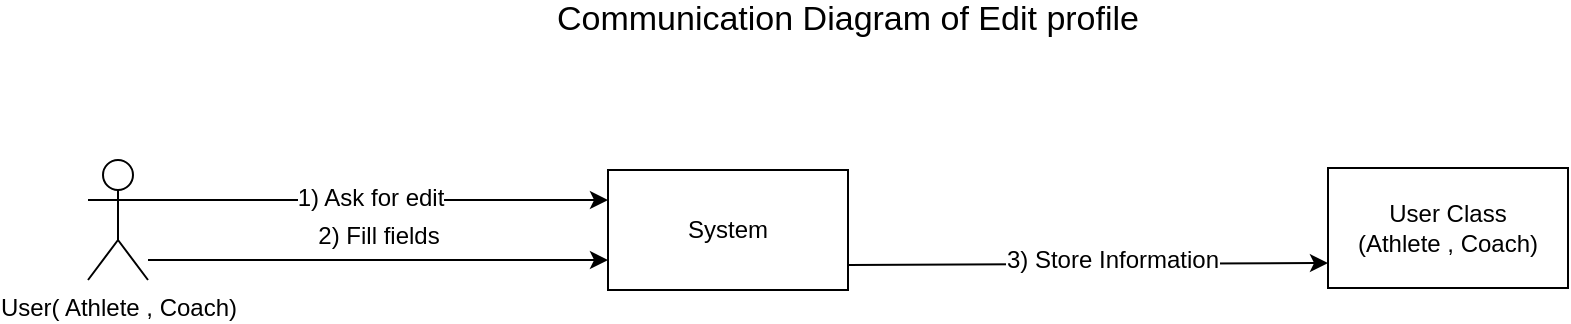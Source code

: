 <mxfile version="12.4.3" type="github" pages="1"><diagram id="JbgIFW2FjpfhqSHtFzav" name="Page-1"><mxGraphModel dx="1038" dy="548" grid="1" gridSize="10" guides="1" tooltips="1" connect="1" arrows="1" fold="1" page="1" pageScale="1" pageWidth="850" pageHeight="1100" math="0" shadow="0"><root><mxCell id="0"/><mxCell id="1" parent="0"/><mxCell id="MFPtL5Up8Uk8TfFqfVxU-15" value="User( Athlete , Coach)" style="shape=umlActor;verticalLabelPosition=bottom;labelBackgroundColor=#ffffff;verticalAlign=top;html=1;outlineConnect=0;" vertex="1" parent="1"><mxGeometry x="55" y="250" width="30" height="60" as="geometry"/></mxCell><mxCell id="MFPtL5Up8Uk8TfFqfVxU-16" value="System" style="rounded=0;whiteSpace=wrap;html=1;" vertex="1" parent="1"><mxGeometry x="315" y="255" width="120" height="60" as="geometry"/></mxCell><mxCell id="MFPtL5Up8Uk8TfFqfVxU-17" value="&lt;span&gt;User Class&lt;br&gt;(Athlete , Coach)&lt;br&gt;&lt;/span&gt;" style="rounded=0;whiteSpace=wrap;html=1;" vertex="1" parent="1"><mxGeometry x="675" y="254" width="120" height="60" as="geometry"/></mxCell><mxCell id="MFPtL5Up8Uk8TfFqfVxU-18" value="" style="endArrow=classic;html=1;entryX=0;entryY=0.25;entryDx=0;entryDy=0;exitX=1;exitY=0.333;exitDx=0;exitDy=0;exitPerimeter=0;" edge="1" parent="1" source="MFPtL5Up8Uk8TfFqfVxU-15" target="MFPtL5Up8Uk8TfFqfVxU-16"><mxGeometry width="50" height="50" relative="1" as="geometry"><mxPoint x="135" y="320" as="sourcePoint"/><mxPoint x="185" y="270" as="targetPoint"/></mxGeometry></mxCell><mxCell id="MFPtL5Up8Uk8TfFqfVxU-19" value="1) Ask for edit" style="text;html=1;resizable=0;points=[];align=center;verticalAlign=middle;labelBackgroundColor=#ffffff;" vertex="1" connectable="0" parent="MFPtL5Up8Uk8TfFqfVxU-18"><mxGeometry x="-0.035" y="1" relative="1" as="geometry"><mxPoint as="offset"/></mxGeometry></mxCell><mxCell id="MFPtL5Up8Uk8TfFqfVxU-20" value="" style="endArrow=classic;html=1;exitX=1;exitY=0.25;exitDx=0;exitDy=0;entryX=0;entryY=0.25;entryDx=0;entryDy=0;" edge="1" parent="1"><mxGeometry width="50" height="50" relative="1" as="geometry"><mxPoint x="435" y="302.5" as="sourcePoint"/><mxPoint x="675" y="301.5" as="targetPoint"/></mxGeometry></mxCell><mxCell id="MFPtL5Up8Uk8TfFqfVxU-21" value="&lt;span&gt;3) Store Information&lt;/span&gt;&lt;br&gt;" style="text;html=1;resizable=0;points=[];align=center;verticalAlign=middle;labelBackgroundColor=#ffffff;" vertex="1" connectable="0" parent="MFPtL5Up8Uk8TfFqfVxU-20"><mxGeometry x="0.208" relative="1" as="geometry"><mxPoint x="-13" y="-2" as="offset"/></mxGeometry></mxCell><mxCell id="MFPtL5Up8Uk8TfFqfVxU-22" value="&lt;font style=&quot;font-size: 17px&quot;&gt;Communication Diagram of Edit profile&lt;/font&gt;" style="text;html=1;strokeColor=none;fillColor=none;align=center;verticalAlign=middle;whiteSpace=wrap;rounded=0;" vertex="1" parent="1"><mxGeometry x="195" y="170" width="480" height="20" as="geometry"/></mxCell><mxCell id="MFPtL5Up8Uk8TfFqfVxU-23" value="" style="endArrow=classic;html=1;entryX=0;entryY=0.75;entryDx=0;entryDy=0;" edge="1" parent="1" target="MFPtL5Up8Uk8TfFqfVxU-16"><mxGeometry width="50" height="50" relative="1" as="geometry"><mxPoint x="85" y="300" as="sourcePoint"/><mxPoint x="295" y="300" as="targetPoint"/></mxGeometry></mxCell><mxCell id="MFPtL5Up8Uk8TfFqfVxU-24" value="&lt;span&gt;2) Fill fields&lt;/span&gt;&lt;br&gt;" style="text;html=1;resizable=0;points=[];align=center;verticalAlign=middle;labelBackgroundColor=#ffffff;" vertex="1" connectable="0" parent="MFPtL5Up8Uk8TfFqfVxU-23"><mxGeometry x="-0.035" y="1" relative="1" as="geometry"><mxPoint x="4" y="-11" as="offset"/></mxGeometry></mxCell></root></mxGraphModel></diagram></mxfile>